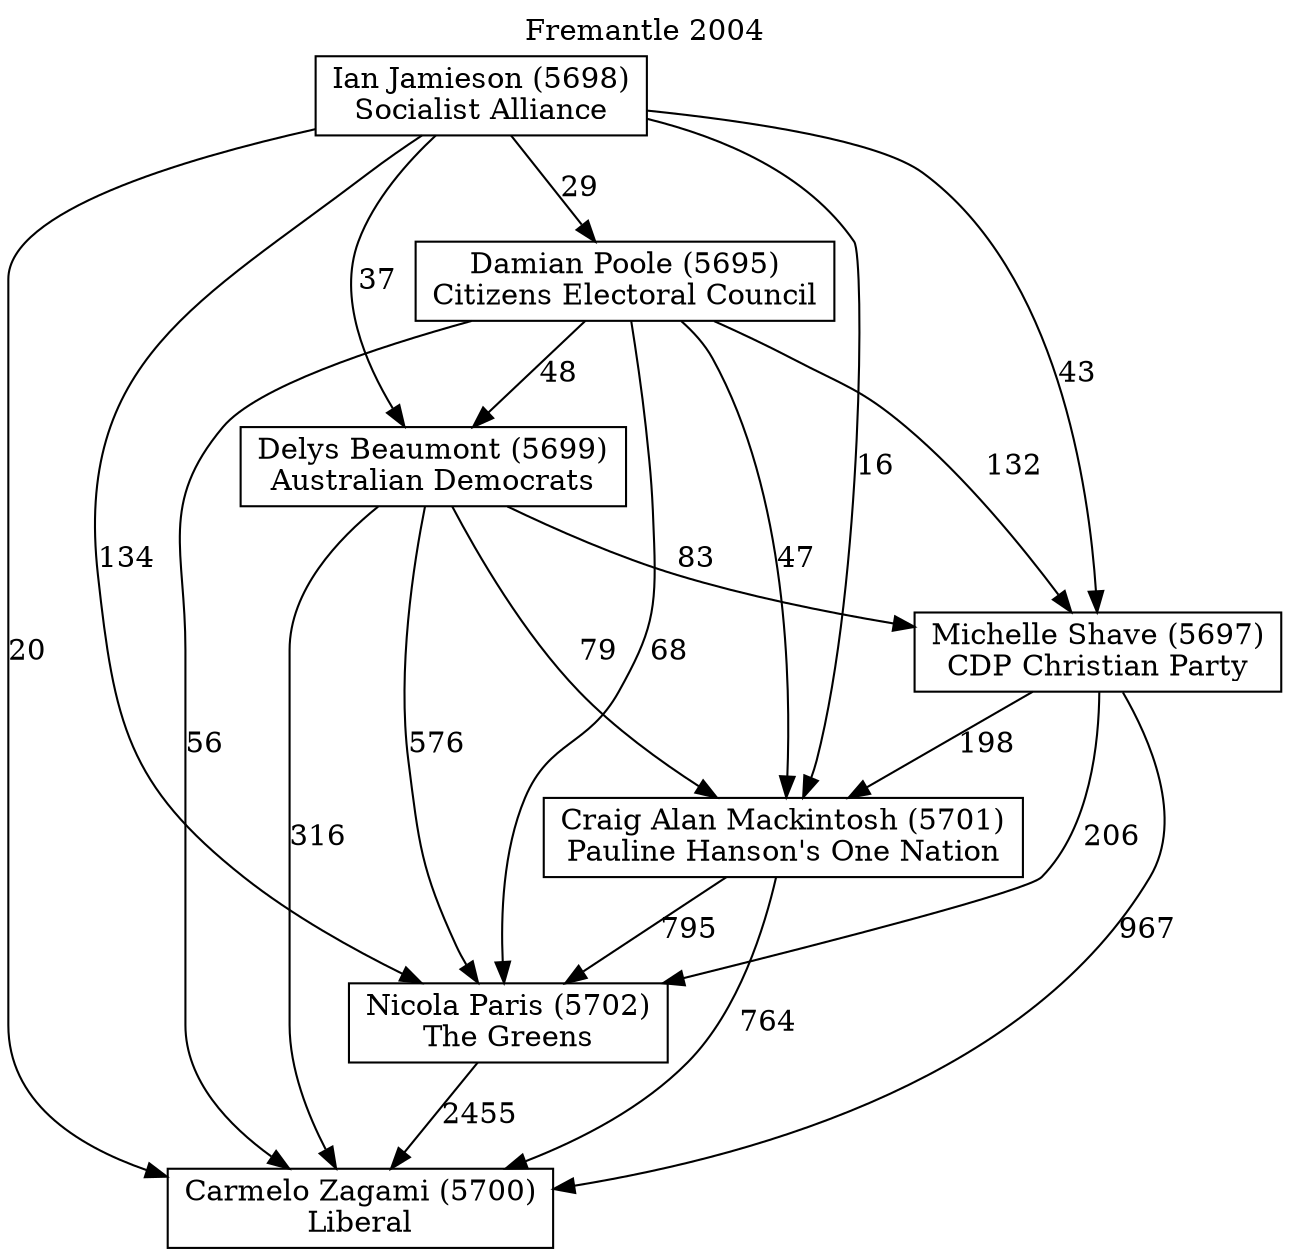 // House preference flow
digraph "Carmelo Zagami (5700)_Fremantle_2004" {
	graph [label="Fremantle 2004" labelloc=t mclimit=10]
	node [shape=box]
	"Carmelo Zagami (5700)" [label="Carmelo Zagami (5700)
Liberal"]
	"Nicola Paris (5702)" [label="Nicola Paris (5702)
The Greens"]
	"Craig Alan Mackintosh (5701)" [label="Craig Alan Mackintosh (5701)
Pauline Hanson's One Nation"]
	"Michelle Shave (5697)" [label="Michelle Shave (5697)
CDP Christian Party"]
	"Delys Beaumont (5699)" [label="Delys Beaumont (5699)
Australian Democrats"]
	"Damian Poole (5695)" [label="Damian Poole (5695)
Citizens Electoral Council"]
	"Ian Jamieson (5698)" [label="Ian Jamieson (5698)
Socialist Alliance"]
	"Nicola Paris (5702)" -> "Carmelo Zagami (5700)" [label=2455]
	"Craig Alan Mackintosh (5701)" -> "Nicola Paris (5702)" [label=795]
	"Michelle Shave (5697)" -> "Craig Alan Mackintosh (5701)" [label=198]
	"Delys Beaumont (5699)" -> "Michelle Shave (5697)" [label=83]
	"Damian Poole (5695)" -> "Delys Beaumont (5699)" [label=48]
	"Ian Jamieson (5698)" -> "Damian Poole (5695)" [label=29]
	"Craig Alan Mackintosh (5701)" -> "Carmelo Zagami (5700)" [label=764]
	"Michelle Shave (5697)" -> "Carmelo Zagami (5700)" [label=967]
	"Delys Beaumont (5699)" -> "Carmelo Zagami (5700)" [label=316]
	"Damian Poole (5695)" -> "Carmelo Zagami (5700)" [label=56]
	"Ian Jamieson (5698)" -> "Carmelo Zagami (5700)" [label=20]
	"Ian Jamieson (5698)" -> "Delys Beaumont (5699)" [label=37]
	"Damian Poole (5695)" -> "Michelle Shave (5697)" [label=132]
	"Ian Jamieson (5698)" -> "Michelle Shave (5697)" [label=43]
	"Delys Beaumont (5699)" -> "Craig Alan Mackintosh (5701)" [label=79]
	"Damian Poole (5695)" -> "Craig Alan Mackintosh (5701)" [label=47]
	"Ian Jamieson (5698)" -> "Craig Alan Mackintosh (5701)" [label=16]
	"Michelle Shave (5697)" -> "Nicola Paris (5702)" [label=206]
	"Delys Beaumont (5699)" -> "Nicola Paris (5702)" [label=576]
	"Damian Poole (5695)" -> "Nicola Paris (5702)" [label=68]
	"Ian Jamieson (5698)" -> "Nicola Paris (5702)" [label=134]
}
